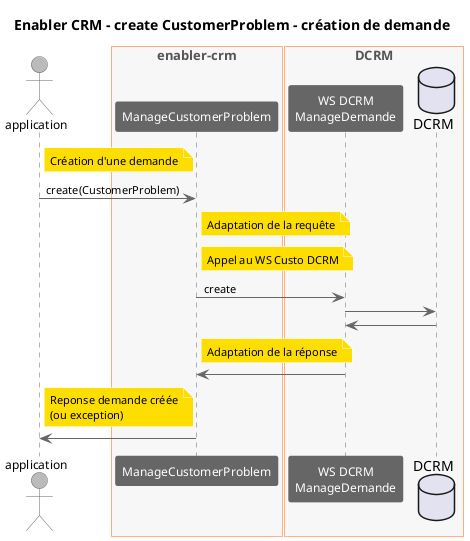 @startuml

skinparam sequence {

            ArrowColor #666666
            ArrowFontSize 11
            ActorBorderColor #666666
            ActorBackgroundColor #BBBBBB
            ActorFontColor black
            ActorFontSize 12
            ActorFontName Arial

            ArrowFontColor Black
            LifeLineBorderColor #666666
            LifeLineBackgroundColor #F7F7F7

            BoxBackgroundColor #F7F7F7
            BoxBorderColor #FF6600
            BoxFontName Arial
            BoxFontSize 12
            BoxFontColor #555555

            ParticipantBorderColor #666666
            ParticipantBackgroundColor #666666
            ParticipantFontName Arial
            ParticipantFontSize 12
            ParticipantFontColor white

            TitleFontSize 11
            GroupFontSize 11
            GroupHeaderFontSize 11
            DividerFontSize 11
}

skinparam noteBackgroundColor #FEDE00
skinparam noteFontSize 11
skinparam noteFontName Arial
skinparam noteFontColor black
skinparam noteBorderColor white

title Enabler CRM - create CustomerProblem - création de demande

Actor application

box "enabler-crm"
participant ManageCustomerProblem
end box

box "DCRM"
participant "WS DCRM\nManageDemande" as ManageDemande
database DCRM as DBDCRM
end box

note right of application
Création d'une demande
end note

application -> ManageCustomerProblem : create(CustomerProblem)

note right of ManageCustomerProblem
Adaptation de la requête
end note

note right of ManageCustomerProblem
Appel au WS Custo DCRM
end note

ManageCustomerProblem ->  ManageDemande : create

ManageDemande -> DBDCRM
ManageDemande <- DBDCRM

note right of ManageCustomerProblem
Adaptation de la réponse
end note

ManageCustomerProblem <- ManageDemande

note right of application
Reponse demande créée
(ou exception)
end note

application <- ManageCustomerProblem

@enduml
